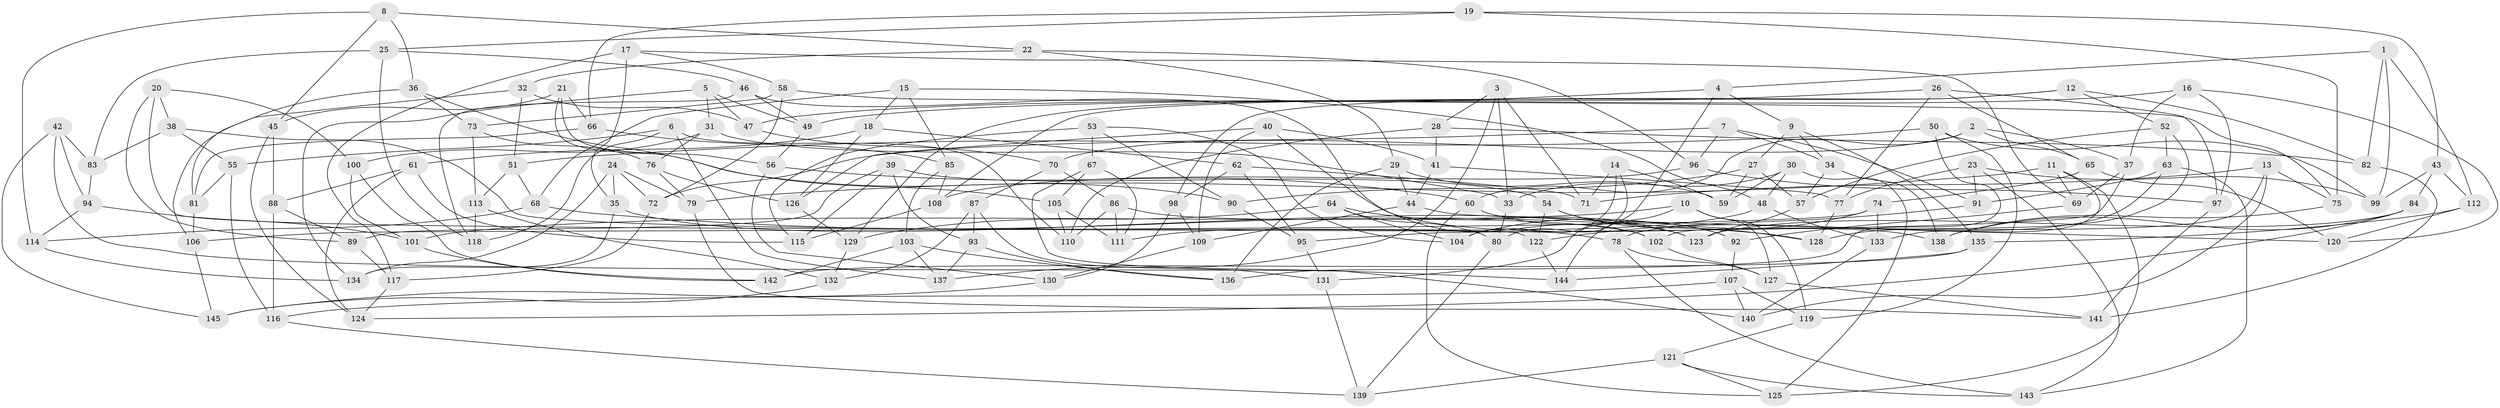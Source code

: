 // Generated by graph-tools (version 1.1) at 2025/16/03/09/25 04:16:20]
// undirected, 145 vertices, 290 edges
graph export_dot {
graph [start="1"]
  node [color=gray90,style=filled];
  1;
  2;
  3;
  4;
  5;
  6;
  7;
  8;
  9;
  10;
  11;
  12;
  13;
  14;
  15;
  16;
  17;
  18;
  19;
  20;
  21;
  22;
  23;
  24;
  25;
  26;
  27;
  28;
  29;
  30;
  31;
  32;
  33;
  34;
  35;
  36;
  37;
  38;
  39;
  40;
  41;
  42;
  43;
  44;
  45;
  46;
  47;
  48;
  49;
  50;
  51;
  52;
  53;
  54;
  55;
  56;
  57;
  58;
  59;
  60;
  61;
  62;
  63;
  64;
  65;
  66;
  67;
  68;
  69;
  70;
  71;
  72;
  73;
  74;
  75;
  76;
  77;
  78;
  79;
  80;
  81;
  82;
  83;
  84;
  85;
  86;
  87;
  88;
  89;
  90;
  91;
  92;
  93;
  94;
  95;
  96;
  97;
  98;
  99;
  100;
  101;
  102;
  103;
  104;
  105;
  106;
  107;
  108;
  109;
  110;
  111;
  112;
  113;
  114;
  115;
  116;
  117;
  118;
  119;
  120;
  121;
  122;
  123;
  124;
  125;
  126;
  127;
  128;
  129;
  130;
  131;
  132;
  133;
  134;
  135;
  136;
  137;
  138;
  139;
  140;
  141;
  142;
  143;
  144;
  145;
  1 -- 4;
  1 -- 112;
  1 -- 82;
  1 -- 99;
  2 -- 37;
  2 -- 70;
  2 -- 60;
  2 -- 65;
  3 -- 33;
  3 -- 28;
  3 -- 71;
  3 -- 137;
  4 -- 129;
  4 -- 9;
  4 -- 131;
  5 -- 49;
  5 -- 47;
  5 -- 31;
  5 -- 134;
  6 -- 118;
  6 -- 137;
  6 -- 55;
  6 -- 110;
  7 -- 34;
  7 -- 72;
  7 -- 91;
  7 -- 96;
  8 -- 22;
  8 -- 36;
  8 -- 45;
  8 -- 114;
  9 -- 27;
  9 -- 135;
  9 -- 34;
  10 -- 101;
  10 -- 127;
  10 -- 119;
  10 -- 144;
  11 -- 79;
  11 -- 125;
  11 -- 69;
  11 -- 133;
  12 -- 82;
  12 -- 52;
  12 -- 98;
  12 -- 108;
  13 -- 71;
  13 -- 102;
  13 -- 75;
  13 -- 140;
  14 -- 104;
  14 -- 80;
  14 -- 71;
  14 -- 59;
  15 -- 18;
  15 -- 68;
  15 -- 48;
  15 -- 85;
  16 -- 120;
  16 -- 97;
  16 -- 49;
  16 -- 37;
  17 -- 58;
  17 -- 117;
  17 -- 69;
  17 -- 35;
  18 -- 62;
  18 -- 61;
  18 -- 126;
  19 -- 75;
  19 -- 25;
  19 -- 43;
  19 -- 66;
  20 -- 122;
  20 -- 100;
  20 -- 38;
  20 -- 89;
  21 -- 45;
  21 -- 66;
  21 -- 56;
  21 -- 105;
  22 -- 96;
  22 -- 29;
  22 -- 32;
  23 -- 143;
  23 -- 91;
  23 -- 99;
  23 -- 77;
  24 -- 72;
  24 -- 134;
  24 -- 35;
  24 -- 79;
  25 -- 118;
  25 -- 46;
  25 -- 83;
  26 -- 65;
  26 -- 97;
  26 -- 77;
  26 -- 47;
  27 -- 57;
  27 -- 59;
  27 -- 90;
  28 -- 82;
  28 -- 41;
  28 -- 110;
  29 -- 136;
  29 -- 59;
  29 -- 44;
  30 -- 33;
  30 -- 48;
  30 -- 125;
  30 -- 59;
  31 -- 76;
  31 -- 33;
  31 -- 100;
  32 -- 47;
  32 -- 106;
  32 -- 51;
  33 -- 80;
  34 -- 57;
  34 -- 138;
  35 -- 134;
  35 -- 123;
  36 -- 73;
  36 -- 90;
  36 -- 81;
  37 -- 69;
  37 -- 95;
  38 -- 78;
  38 -- 55;
  38 -- 83;
  39 -- 89;
  39 -- 115;
  39 -- 93;
  39 -- 54;
  40 -- 109;
  40 -- 138;
  40 -- 41;
  40 -- 126;
  41 -- 77;
  41 -- 44;
  42 -- 94;
  42 -- 144;
  42 -- 83;
  42 -- 145;
  43 -- 112;
  43 -- 99;
  43 -- 84;
  44 -- 120;
  44 -- 109;
  45 -- 88;
  45 -- 124;
  46 -- 49;
  46 -- 102;
  46 -- 118;
  47 -- 70;
  48 -- 133;
  48 -- 111;
  49 -- 56;
  50 -- 136;
  50 -- 51;
  50 -- 119;
  50 -- 99;
  51 -- 68;
  51 -- 113;
  52 -- 128;
  52 -- 63;
  52 -- 57;
  53 -- 90;
  53 -- 104;
  53 -- 67;
  53 -- 115;
  54 -- 122;
  54 -- 92;
  54 -- 128;
  55 -- 81;
  55 -- 116;
  56 -- 60;
  56 -- 130;
  57 -- 123;
  58 -- 72;
  58 -- 75;
  58 -- 73;
  60 -- 125;
  60 -- 92;
  61 -- 124;
  61 -- 115;
  61 -- 88;
  62 -- 98;
  62 -- 71;
  62 -- 95;
  63 -- 143;
  63 -- 78;
  63 -- 91;
  64 -- 123;
  64 -- 80;
  64 -- 129;
  64 -- 104;
  65 -- 120;
  65 -- 74;
  66 -- 81;
  66 -- 85;
  67 -- 105;
  67 -- 140;
  67 -- 111;
  68 -- 114;
  68 -- 128;
  69 -- 92;
  70 -- 87;
  70 -- 86;
  72 -- 117;
  73 -- 76;
  73 -- 113;
  74 -- 106;
  74 -- 104;
  74 -- 133;
  75 -- 138;
  76 -- 126;
  76 -- 79;
  77 -- 128;
  78 -- 143;
  78 -- 127;
  79 -- 141;
  80 -- 139;
  81 -- 106;
  82 -- 141;
  83 -- 94;
  84 -- 124;
  84 -- 123;
  84 -- 138;
  85 -- 108;
  85 -- 103;
  86 -- 110;
  86 -- 111;
  86 -- 102;
  87 -- 93;
  87 -- 131;
  87 -- 132;
  88 -- 89;
  88 -- 116;
  89 -- 117;
  90 -- 95;
  91 -- 122;
  92 -- 107;
  93 -- 137;
  93 -- 136;
  94 -- 114;
  94 -- 101;
  95 -- 131;
  96 -- 108;
  96 -- 97;
  97 -- 141;
  98 -- 130;
  98 -- 109;
  100 -- 142;
  100 -- 101;
  101 -- 142;
  102 -- 127;
  103 -- 137;
  103 -- 136;
  103 -- 142;
  105 -- 110;
  105 -- 111;
  106 -- 145;
  107 -- 140;
  107 -- 119;
  107 -- 116;
  108 -- 115;
  109 -- 130;
  112 -- 135;
  112 -- 120;
  113 -- 118;
  113 -- 132;
  114 -- 134;
  116 -- 139;
  117 -- 124;
  119 -- 121;
  121 -- 139;
  121 -- 125;
  121 -- 143;
  122 -- 144;
  126 -- 129;
  127 -- 141;
  129 -- 132;
  130 -- 145;
  131 -- 139;
  132 -- 145;
  133 -- 140;
  135 -- 142;
  135 -- 144;
}
